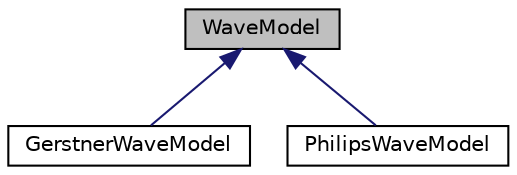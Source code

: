 digraph "WaveModel"
{
  edge [fontname="Helvetica",fontsize="10",labelfontname="Helvetica",labelfontsize="10"];
  node [fontname="Helvetica",fontsize="10",shape=record];
  Node1 [label="WaveModel",height=0.2,width=0.4,color="black", fillcolor="grey75", style="filled", fontcolor="black"];
  Node1 -> Node2 [dir="back",color="midnightblue",fontsize="10",style="solid",fontname="Helvetica"];
  Node2 [label="GerstnerWaveModel",height=0.2,width=0.4,color="black", fillcolor="white", style="filled",URL="$class_gerstner_wave_model.html"];
  Node1 -> Node3 [dir="back",color="midnightblue",fontsize="10",style="solid",fontname="Helvetica"];
  Node3 [label="PhilipsWaveModel",height=0.2,width=0.4,color="black", fillcolor="white", style="filled",URL="$class_philips_wave_model.html"];
}
